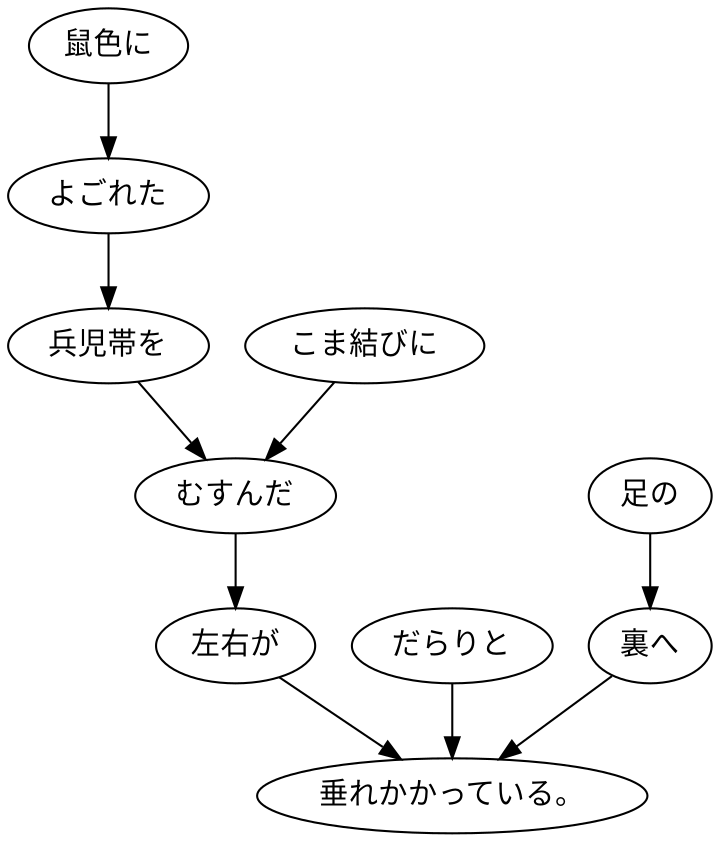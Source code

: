 digraph graph5619 {
	node0 [label="鼠色に"];
	node1 [label="よごれた"];
	node2 [label="兵児帯を"];
	node3 [label="こま結びに"];
	node4 [label="むすんだ"];
	node5 [label="左右が"];
	node6 [label="だらりと"];
	node7 [label="足の"];
	node8 [label="裏へ"];
	node9 [label="垂れかかっている。"];
	node0 -> node1;
	node1 -> node2;
	node2 -> node4;
	node3 -> node4;
	node4 -> node5;
	node5 -> node9;
	node6 -> node9;
	node7 -> node8;
	node8 -> node9;
}
